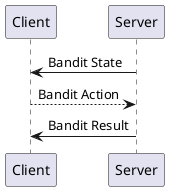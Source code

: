 @startuml
'https://plantuml.com/sequence-diagram

Client <- Server : Bandit State

Client --> Server : Bandit Action

Client <- Server : Bandit Result

@enduml